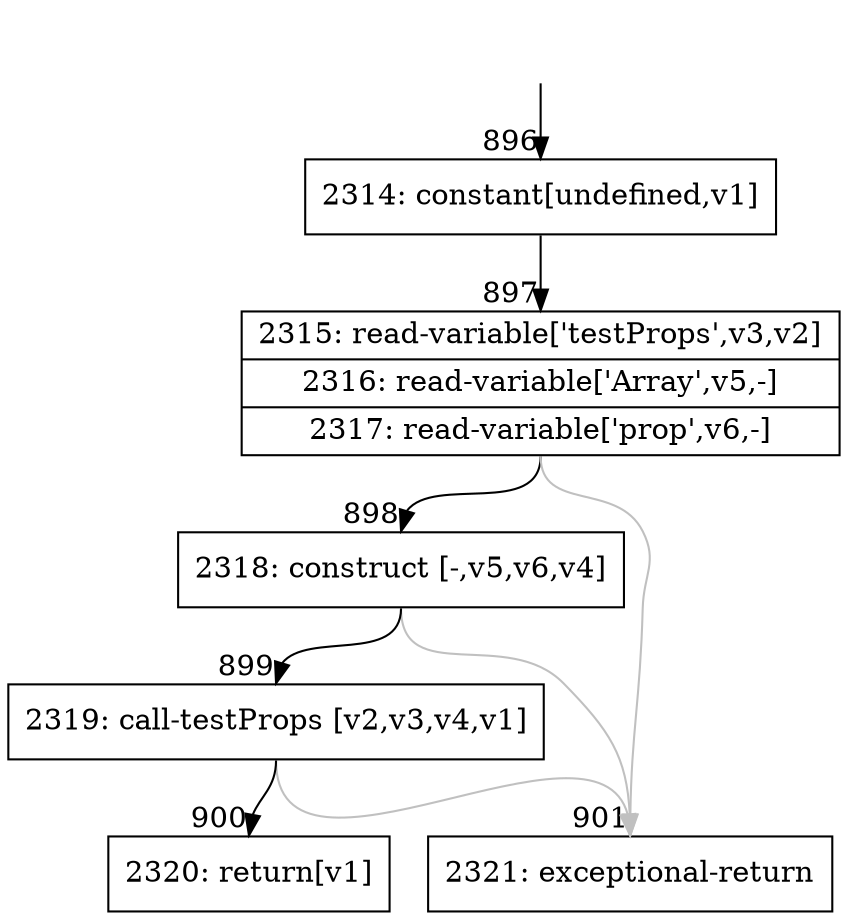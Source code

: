 digraph {
rankdir="TD"
BB_entry80[shape=none,label=""];
BB_entry80 -> BB896 [tailport=s, headport=n, headlabel="    896"]
BB896 [shape=record label="{2314: constant[undefined,v1]}" ] 
BB896 -> BB897 [tailport=s, headport=n, headlabel="      897"]
BB897 [shape=record label="{2315: read-variable['testProps',v3,v2]|2316: read-variable['Array',v5,-]|2317: read-variable['prop',v6,-]}" ] 
BB897 -> BB898 [tailport=s, headport=n, headlabel="      898"]
BB897 -> BB901 [tailport=s, headport=n, color=gray, headlabel="      901"]
BB898 [shape=record label="{2318: construct [-,v5,v6,v4]}" ] 
BB898 -> BB899 [tailport=s, headport=n, headlabel="      899"]
BB898 -> BB901 [tailport=s, headport=n, color=gray]
BB899 [shape=record label="{2319: call-testProps [v2,v3,v4,v1]}" ] 
BB899 -> BB900 [tailport=s, headport=n, headlabel="      900"]
BB899 -> BB901 [tailport=s, headport=n, color=gray]
BB900 [shape=record label="{2320: return[v1]}" ] 
BB901 [shape=record label="{2321: exceptional-return}" ] 
//#$~ 821
}
